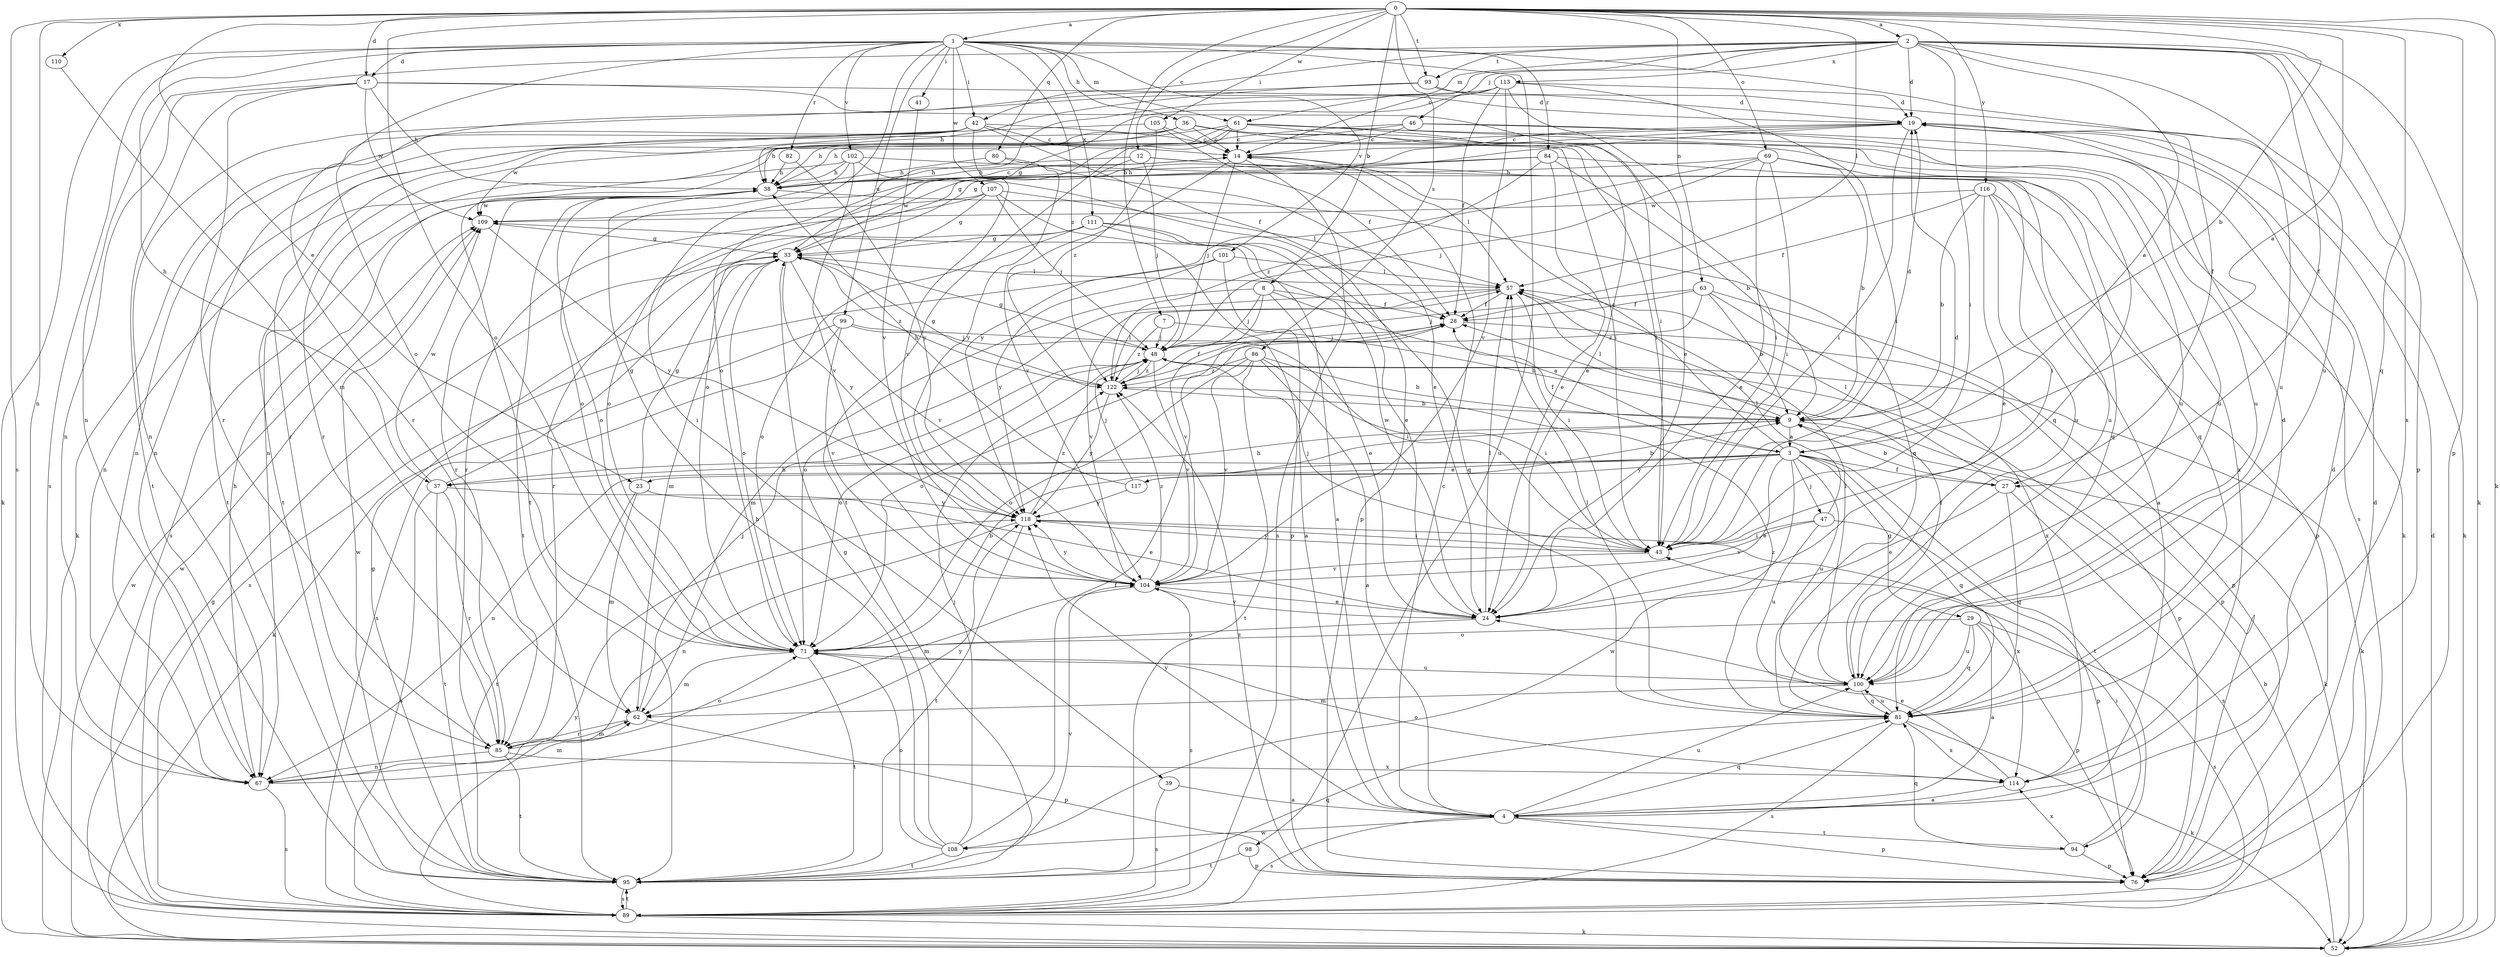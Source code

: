 strict digraph  {
0;
1;
2;
3;
4;
7;
8;
9;
12;
14;
17;
19;
23;
24;
27;
28;
29;
33;
36;
37;
38;
39;
41;
42;
43;
46;
47;
48;
52;
57;
61;
62;
63;
67;
69;
71;
76;
80;
81;
82;
84;
85;
86;
89;
93;
94;
95;
98;
99;
100;
101;
102;
104;
105;
107;
108;
109;
110;
111;
113;
114;
116;
117;
118;
122;
0 -> 1  [label=a];
0 -> 2  [label=a];
0 -> 3  [label=a];
0 -> 7  [label=b];
0 -> 8  [label=b];
0 -> 9  [label=b];
0 -> 12  [label=c];
0 -> 17  [label=d];
0 -> 23  [label=e];
0 -> 52  [label=k];
0 -> 57  [label=l];
0 -> 63  [label=n];
0 -> 67  [label=n];
0 -> 69  [label=o];
0 -> 71  [label=o];
0 -> 76  [label=p];
0 -> 80  [label=q];
0 -> 81  [label=q];
0 -> 86  [label=s];
0 -> 89  [label=s];
0 -> 93  [label=t];
0 -> 105  [label=w];
0 -> 110  [label=x];
0 -> 116  [label=y];
1 -> 17  [label=d];
1 -> 27  [label=f];
1 -> 36  [label=h];
1 -> 37  [label=h];
1 -> 39  [label=i];
1 -> 41  [label=i];
1 -> 42  [label=i];
1 -> 52  [label=k];
1 -> 61  [label=m];
1 -> 71  [label=o];
1 -> 82  [label=r];
1 -> 84  [label=r];
1 -> 89  [label=s];
1 -> 98  [label=u];
1 -> 99  [label=u];
1 -> 101  [label=v];
1 -> 102  [label=v];
1 -> 107  [label=w];
1 -> 111  [label=x];
1 -> 122  [label=z];
2 -> 3  [label=a];
2 -> 14  [label=c];
2 -> 19  [label=d];
2 -> 27  [label=f];
2 -> 42  [label=i];
2 -> 43  [label=i];
2 -> 46  [label=j];
2 -> 52  [label=k];
2 -> 61  [label=m];
2 -> 67  [label=n];
2 -> 76  [label=p];
2 -> 93  [label=t];
2 -> 100  [label=u];
2 -> 113  [label=x];
2 -> 114  [label=x];
3 -> 14  [label=c];
3 -> 23  [label=e];
3 -> 24  [label=e];
3 -> 27  [label=f];
3 -> 28  [label=f];
3 -> 29  [label=g];
3 -> 37  [label=h];
3 -> 47  [label=j];
3 -> 67  [label=n];
3 -> 81  [label=q];
3 -> 94  [label=t];
3 -> 100  [label=u];
3 -> 108  [label=w];
3 -> 117  [label=y];
4 -> 14  [label=c];
4 -> 19  [label=d];
4 -> 76  [label=p];
4 -> 81  [label=q];
4 -> 89  [label=s];
4 -> 94  [label=t];
4 -> 100  [label=u];
4 -> 108  [label=w];
4 -> 118  [label=y];
7 -> 9  [label=b];
7 -> 48  [label=j];
7 -> 122  [label=z];
8 -> 3  [label=a];
8 -> 24  [label=e];
8 -> 28  [label=f];
8 -> 48  [label=j];
8 -> 62  [label=m];
8 -> 104  [label=v];
9 -> 3  [label=a];
9 -> 19  [label=d];
9 -> 37  [label=h];
9 -> 52  [label=k];
9 -> 57  [label=l];
12 -> 38  [label=h];
12 -> 48  [label=j];
12 -> 71  [label=o];
12 -> 81  [label=q];
12 -> 114  [label=x];
14 -> 38  [label=h];
14 -> 48  [label=j];
14 -> 57  [label=l];
14 -> 89  [label=s];
14 -> 104  [label=v];
17 -> 19  [label=d];
17 -> 38  [label=h];
17 -> 43  [label=i];
17 -> 67  [label=n];
17 -> 85  [label=r];
17 -> 95  [label=t];
17 -> 109  [label=w];
19 -> 14  [label=c];
19 -> 33  [label=g];
19 -> 38  [label=h];
19 -> 43  [label=i];
19 -> 52  [label=k];
19 -> 71  [label=o];
23 -> 33  [label=g];
23 -> 62  [label=m];
23 -> 95  [label=t];
23 -> 118  [label=y];
24 -> 57  [label=l];
24 -> 71  [label=o];
24 -> 104  [label=v];
24 -> 109  [label=w];
27 -> 9  [label=b];
27 -> 24  [label=e];
27 -> 57  [label=l];
27 -> 81  [label=q];
27 -> 89  [label=s];
28 -> 48  [label=j];
28 -> 71  [label=o];
28 -> 76  [label=p];
29 -> 4  [label=a];
29 -> 71  [label=o];
29 -> 76  [label=p];
29 -> 81  [label=q];
29 -> 89  [label=s];
29 -> 100  [label=u];
33 -> 57  [label=l];
33 -> 62  [label=m];
33 -> 71  [label=o];
33 -> 104  [label=v];
33 -> 118  [label=y];
33 -> 122  [label=z];
36 -> 14  [label=c];
36 -> 38  [label=h];
36 -> 43  [label=i];
36 -> 67  [label=n];
36 -> 81  [label=q];
36 -> 95  [label=t];
36 -> 100  [label=u];
37 -> 24  [label=e];
37 -> 33  [label=g];
37 -> 85  [label=r];
37 -> 89  [label=s];
37 -> 95  [label=t];
37 -> 109  [label=w];
38 -> 14  [label=c];
38 -> 71  [label=o];
38 -> 81  [label=q];
38 -> 85  [label=r];
38 -> 95  [label=t];
38 -> 109  [label=w];
39 -> 4  [label=a];
39 -> 89  [label=s];
41 -> 104  [label=v];
42 -> 14  [label=c];
42 -> 28  [label=f];
42 -> 43  [label=i];
42 -> 52  [label=k];
42 -> 67  [label=n];
42 -> 95  [label=t];
42 -> 104  [label=v];
42 -> 109  [label=w];
43 -> 19  [label=d];
43 -> 48  [label=j];
43 -> 104  [label=v];
43 -> 118  [label=y];
46 -> 14  [label=c];
46 -> 67  [label=n];
46 -> 89  [label=s];
46 -> 95  [label=t];
46 -> 100  [label=u];
47 -> 43  [label=i];
47 -> 57  [label=l];
47 -> 76  [label=p];
47 -> 100  [label=u];
47 -> 104  [label=v];
48 -> 33  [label=g];
48 -> 52  [label=k];
48 -> 71  [label=o];
48 -> 76  [label=p];
48 -> 104  [label=v];
48 -> 122  [label=z];
52 -> 9  [label=b];
52 -> 19  [label=d];
52 -> 33  [label=g];
52 -> 109  [label=w];
57 -> 28  [label=f];
57 -> 43  [label=i];
57 -> 71  [label=o];
57 -> 104  [label=v];
61 -> 14  [label=c];
61 -> 24  [label=e];
61 -> 33  [label=g];
61 -> 38  [label=h];
61 -> 43  [label=i];
61 -> 52  [label=k];
61 -> 85  [label=r];
61 -> 95  [label=t];
61 -> 100  [label=u];
62 -> 48  [label=j];
62 -> 76  [label=p];
62 -> 85  [label=r];
63 -> 9  [label=b];
63 -> 28  [label=f];
63 -> 48  [label=j];
63 -> 76  [label=p];
63 -> 114  [label=x];
63 -> 122  [label=z];
67 -> 38  [label=h];
67 -> 62  [label=m];
67 -> 89  [label=s];
67 -> 118  [label=y];
69 -> 9  [label=b];
69 -> 24  [label=e];
69 -> 38  [label=h];
69 -> 43  [label=i];
69 -> 48  [label=j];
69 -> 81  [label=q];
69 -> 118  [label=y];
71 -> 9  [label=b];
71 -> 62  [label=m];
71 -> 95  [label=t];
71 -> 100  [label=u];
76 -> 19  [label=d];
76 -> 122  [label=z];
80 -> 24  [label=e];
80 -> 38  [label=h];
80 -> 118  [label=y];
81 -> 19  [label=d];
81 -> 52  [label=k];
81 -> 57  [label=l];
81 -> 89  [label=s];
81 -> 100  [label=u];
81 -> 114  [label=x];
81 -> 122  [label=z];
82 -> 38  [label=h];
82 -> 118  [label=y];
84 -> 9  [label=b];
84 -> 24  [label=e];
84 -> 38  [label=h];
84 -> 89  [label=s];
84 -> 100  [label=u];
84 -> 122  [label=z];
85 -> 62  [label=m];
85 -> 67  [label=n];
85 -> 71  [label=o];
85 -> 95  [label=t];
85 -> 114  [label=x];
86 -> 4  [label=a];
86 -> 9  [label=b];
86 -> 43  [label=i];
86 -> 71  [label=o];
86 -> 95  [label=t];
86 -> 104  [label=v];
86 -> 122  [label=z];
89 -> 52  [label=k];
89 -> 95  [label=t];
89 -> 109  [label=w];
89 -> 118  [label=y];
93 -> 19  [label=d];
93 -> 38  [label=h];
93 -> 85  [label=r];
93 -> 100  [label=u];
94 -> 43  [label=i];
94 -> 76  [label=p];
94 -> 81  [label=q];
94 -> 114  [label=x];
95 -> 33  [label=g];
95 -> 81  [label=q];
95 -> 89  [label=s];
95 -> 104  [label=v];
95 -> 109  [label=w];
98 -> 76  [label=p];
98 -> 95  [label=t];
99 -> 43  [label=i];
99 -> 48  [label=j];
99 -> 52  [label=k];
99 -> 89  [label=s];
99 -> 104  [label=v];
100 -> 28  [label=f];
100 -> 57  [label=l];
100 -> 62  [label=m];
100 -> 81  [label=q];
101 -> 4  [label=a];
101 -> 57  [label=l];
101 -> 89  [label=s];
101 -> 118  [label=y];
102 -> 38  [label=h];
102 -> 67  [label=n];
102 -> 71  [label=o];
102 -> 76  [label=p];
102 -> 100  [label=u];
102 -> 104  [label=v];
104 -> 24  [label=e];
104 -> 62  [label=m];
104 -> 89  [label=s];
104 -> 118  [label=y];
104 -> 122  [label=z];
105 -> 14  [label=c];
105 -> 28  [label=f];
105 -> 85  [label=r];
105 -> 122  [label=z];
107 -> 33  [label=g];
107 -> 48  [label=j];
107 -> 57  [label=l];
107 -> 76  [label=p];
107 -> 85  [label=r];
107 -> 109  [label=w];
108 -> 28  [label=f];
108 -> 33  [label=g];
108 -> 38  [label=h];
108 -> 48  [label=j];
108 -> 71  [label=o];
108 -> 95  [label=t];
109 -> 33  [label=g];
109 -> 118  [label=y];
110 -> 62  [label=m];
111 -> 4  [label=a];
111 -> 24  [label=e];
111 -> 33  [label=g];
111 -> 71  [label=o];
111 -> 81  [label=q];
111 -> 85  [label=r];
113 -> 19  [label=d];
113 -> 24  [label=e];
113 -> 28  [label=f];
113 -> 33  [label=g];
113 -> 43  [label=i];
113 -> 67  [label=n];
113 -> 71  [label=o];
113 -> 104  [label=v];
114 -> 4  [label=a];
114 -> 24  [label=e];
114 -> 71  [label=o];
116 -> 4  [label=a];
116 -> 9  [label=b];
116 -> 24  [label=e];
116 -> 28  [label=f];
116 -> 43  [label=i];
116 -> 76  [label=p];
116 -> 109  [label=w];
117 -> 9  [label=b];
117 -> 38  [label=h];
117 -> 48  [label=j];
117 -> 118  [label=y];
118 -> 43  [label=i];
118 -> 67  [label=n];
118 -> 95  [label=t];
118 -> 114  [label=x];
118 -> 122  [label=z];
122 -> 9  [label=b];
122 -> 28  [label=f];
122 -> 33  [label=g];
122 -> 48  [label=j];
122 -> 57  [label=l];
122 -> 118  [label=y];
}
